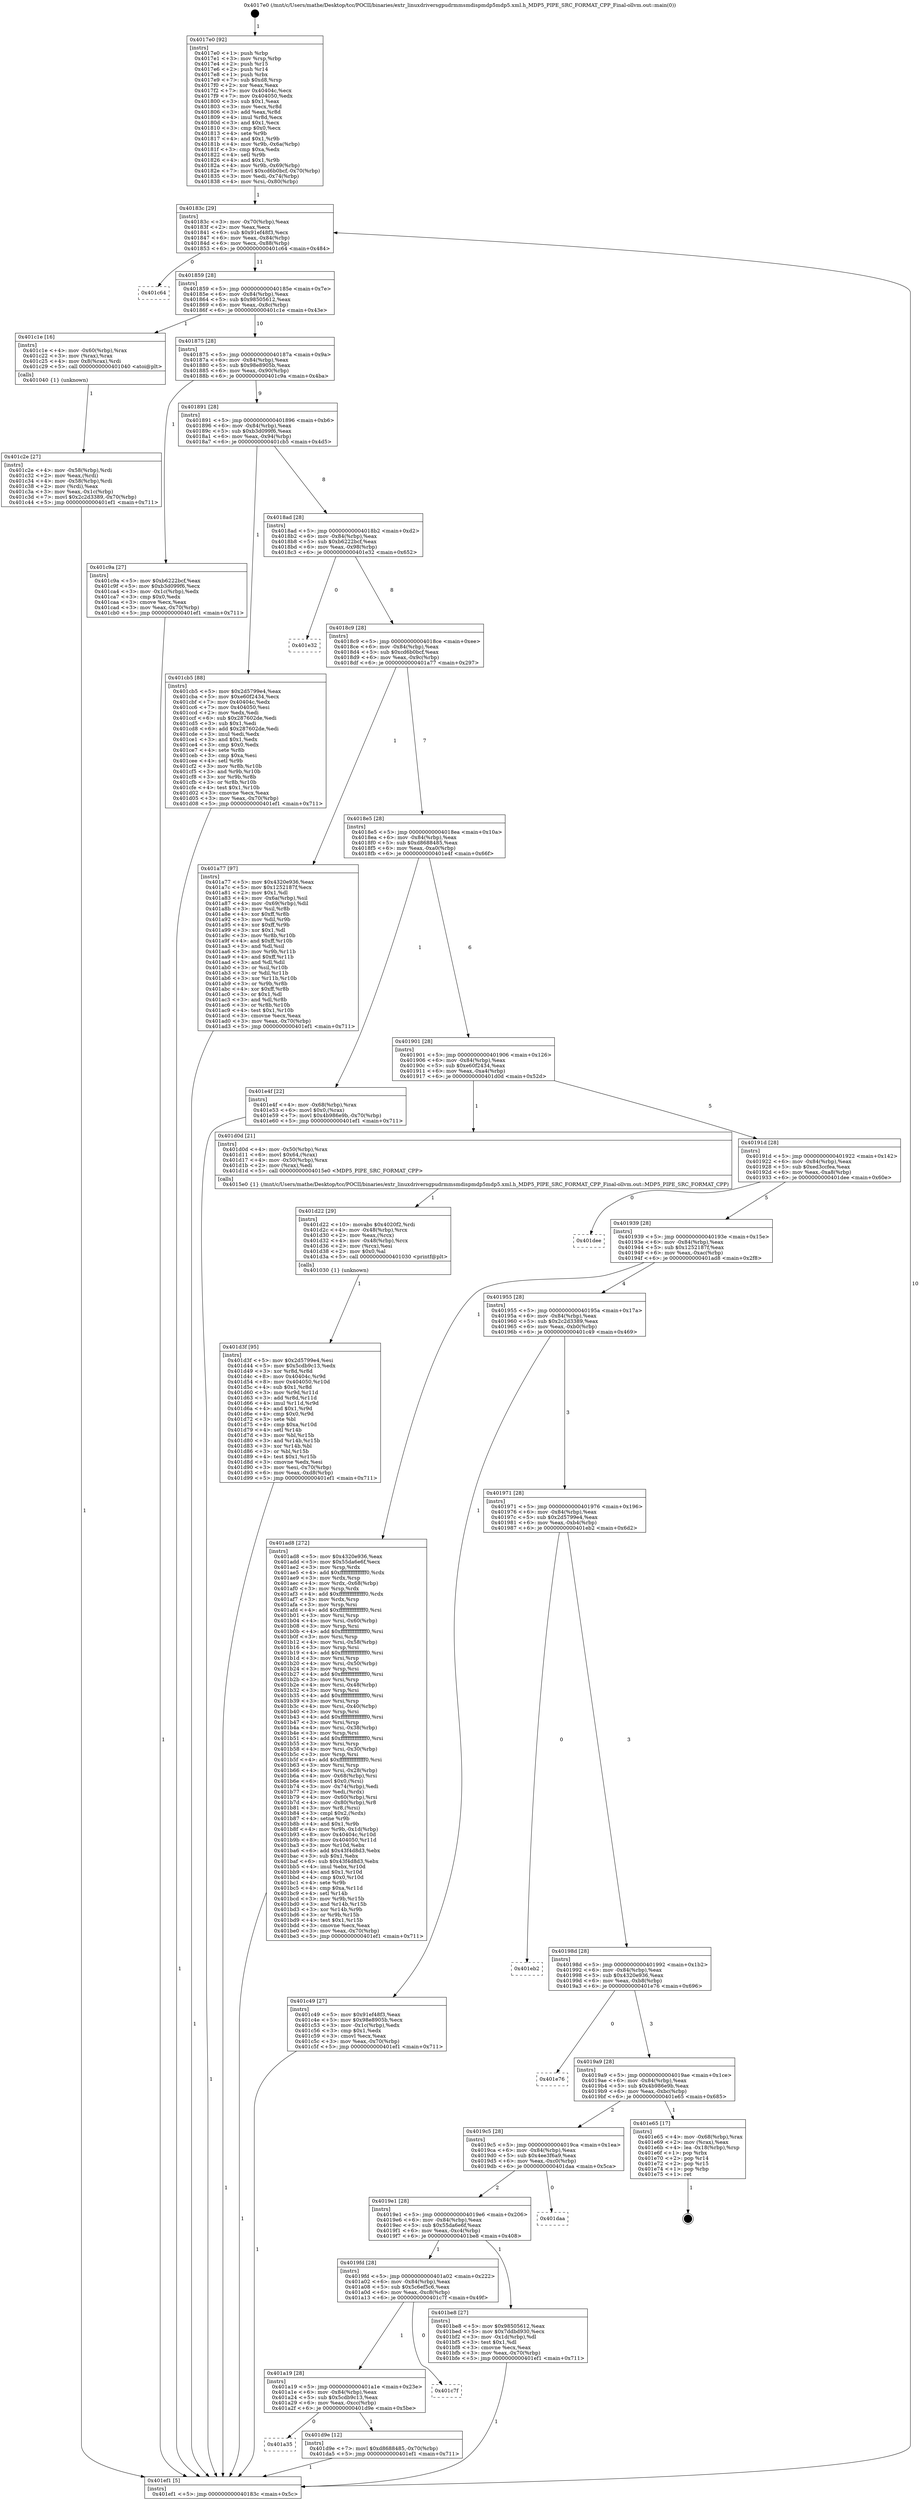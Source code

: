 digraph "0x4017e0" {
  label = "0x4017e0 (/mnt/c/Users/mathe/Desktop/tcc/POCII/binaries/extr_linuxdriversgpudrmmsmdispmdp5mdp5.xml.h_MDP5_PIPE_SRC_FORMAT_CPP_Final-ollvm.out::main(0))"
  labelloc = "t"
  node[shape=record]

  Entry [label="",width=0.3,height=0.3,shape=circle,fillcolor=black,style=filled]
  "0x40183c" [label="{
     0x40183c [29]\l
     | [instrs]\l
     &nbsp;&nbsp;0x40183c \<+3\>: mov -0x70(%rbp),%eax\l
     &nbsp;&nbsp;0x40183f \<+2\>: mov %eax,%ecx\l
     &nbsp;&nbsp;0x401841 \<+6\>: sub $0x91ef48f3,%ecx\l
     &nbsp;&nbsp;0x401847 \<+6\>: mov %eax,-0x84(%rbp)\l
     &nbsp;&nbsp;0x40184d \<+6\>: mov %ecx,-0x88(%rbp)\l
     &nbsp;&nbsp;0x401853 \<+6\>: je 0000000000401c64 \<main+0x484\>\l
  }"]
  "0x401c64" [label="{
     0x401c64\l
  }", style=dashed]
  "0x401859" [label="{
     0x401859 [28]\l
     | [instrs]\l
     &nbsp;&nbsp;0x401859 \<+5\>: jmp 000000000040185e \<main+0x7e\>\l
     &nbsp;&nbsp;0x40185e \<+6\>: mov -0x84(%rbp),%eax\l
     &nbsp;&nbsp;0x401864 \<+5\>: sub $0x98505612,%eax\l
     &nbsp;&nbsp;0x401869 \<+6\>: mov %eax,-0x8c(%rbp)\l
     &nbsp;&nbsp;0x40186f \<+6\>: je 0000000000401c1e \<main+0x43e\>\l
  }"]
  Exit [label="",width=0.3,height=0.3,shape=circle,fillcolor=black,style=filled,peripheries=2]
  "0x401c1e" [label="{
     0x401c1e [16]\l
     | [instrs]\l
     &nbsp;&nbsp;0x401c1e \<+4\>: mov -0x60(%rbp),%rax\l
     &nbsp;&nbsp;0x401c22 \<+3\>: mov (%rax),%rax\l
     &nbsp;&nbsp;0x401c25 \<+4\>: mov 0x8(%rax),%rdi\l
     &nbsp;&nbsp;0x401c29 \<+5\>: call 0000000000401040 \<atoi@plt\>\l
     | [calls]\l
     &nbsp;&nbsp;0x401040 \{1\} (unknown)\l
  }"]
  "0x401875" [label="{
     0x401875 [28]\l
     | [instrs]\l
     &nbsp;&nbsp;0x401875 \<+5\>: jmp 000000000040187a \<main+0x9a\>\l
     &nbsp;&nbsp;0x40187a \<+6\>: mov -0x84(%rbp),%eax\l
     &nbsp;&nbsp;0x401880 \<+5\>: sub $0x98e8905b,%eax\l
     &nbsp;&nbsp;0x401885 \<+6\>: mov %eax,-0x90(%rbp)\l
     &nbsp;&nbsp;0x40188b \<+6\>: je 0000000000401c9a \<main+0x4ba\>\l
  }"]
  "0x401a35" [label="{
     0x401a35\l
  }", style=dashed]
  "0x401c9a" [label="{
     0x401c9a [27]\l
     | [instrs]\l
     &nbsp;&nbsp;0x401c9a \<+5\>: mov $0xb6222bcf,%eax\l
     &nbsp;&nbsp;0x401c9f \<+5\>: mov $0xb3d099f6,%ecx\l
     &nbsp;&nbsp;0x401ca4 \<+3\>: mov -0x1c(%rbp),%edx\l
     &nbsp;&nbsp;0x401ca7 \<+3\>: cmp $0x0,%edx\l
     &nbsp;&nbsp;0x401caa \<+3\>: cmove %ecx,%eax\l
     &nbsp;&nbsp;0x401cad \<+3\>: mov %eax,-0x70(%rbp)\l
     &nbsp;&nbsp;0x401cb0 \<+5\>: jmp 0000000000401ef1 \<main+0x711\>\l
  }"]
  "0x401891" [label="{
     0x401891 [28]\l
     | [instrs]\l
     &nbsp;&nbsp;0x401891 \<+5\>: jmp 0000000000401896 \<main+0xb6\>\l
     &nbsp;&nbsp;0x401896 \<+6\>: mov -0x84(%rbp),%eax\l
     &nbsp;&nbsp;0x40189c \<+5\>: sub $0xb3d099f6,%eax\l
     &nbsp;&nbsp;0x4018a1 \<+6\>: mov %eax,-0x94(%rbp)\l
     &nbsp;&nbsp;0x4018a7 \<+6\>: je 0000000000401cb5 \<main+0x4d5\>\l
  }"]
  "0x401d9e" [label="{
     0x401d9e [12]\l
     | [instrs]\l
     &nbsp;&nbsp;0x401d9e \<+7\>: movl $0xd8688485,-0x70(%rbp)\l
     &nbsp;&nbsp;0x401da5 \<+5\>: jmp 0000000000401ef1 \<main+0x711\>\l
  }"]
  "0x401cb5" [label="{
     0x401cb5 [88]\l
     | [instrs]\l
     &nbsp;&nbsp;0x401cb5 \<+5\>: mov $0x2d5799e4,%eax\l
     &nbsp;&nbsp;0x401cba \<+5\>: mov $0xe60f2434,%ecx\l
     &nbsp;&nbsp;0x401cbf \<+7\>: mov 0x40404c,%edx\l
     &nbsp;&nbsp;0x401cc6 \<+7\>: mov 0x404050,%esi\l
     &nbsp;&nbsp;0x401ccd \<+2\>: mov %edx,%edi\l
     &nbsp;&nbsp;0x401ccf \<+6\>: sub $0x287602de,%edi\l
     &nbsp;&nbsp;0x401cd5 \<+3\>: sub $0x1,%edi\l
     &nbsp;&nbsp;0x401cd8 \<+6\>: add $0x287602de,%edi\l
     &nbsp;&nbsp;0x401cde \<+3\>: imul %edi,%edx\l
     &nbsp;&nbsp;0x401ce1 \<+3\>: and $0x1,%edx\l
     &nbsp;&nbsp;0x401ce4 \<+3\>: cmp $0x0,%edx\l
     &nbsp;&nbsp;0x401ce7 \<+4\>: sete %r8b\l
     &nbsp;&nbsp;0x401ceb \<+3\>: cmp $0xa,%esi\l
     &nbsp;&nbsp;0x401cee \<+4\>: setl %r9b\l
     &nbsp;&nbsp;0x401cf2 \<+3\>: mov %r8b,%r10b\l
     &nbsp;&nbsp;0x401cf5 \<+3\>: and %r9b,%r10b\l
     &nbsp;&nbsp;0x401cf8 \<+3\>: xor %r9b,%r8b\l
     &nbsp;&nbsp;0x401cfb \<+3\>: or %r8b,%r10b\l
     &nbsp;&nbsp;0x401cfe \<+4\>: test $0x1,%r10b\l
     &nbsp;&nbsp;0x401d02 \<+3\>: cmovne %ecx,%eax\l
     &nbsp;&nbsp;0x401d05 \<+3\>: mov %eax,-0x70(%rbp)\l
     &nbsp;&nbsp;0x401d08 \<+5\>: jmp 0000000000401ef1 \<main+0x711\>\l
  }"]
  "0x4018ad" [label="{
     0x4018ad [28]\l
     | [instrs]\l
     &nbsp;&nbsp;0x4018ad \<+5\>: jmp 00000000004018b2 \<main+0xd2\>\l
     &nbsp;&nbsp;0x4018b2 \<+6\>: mov -0x84(%rbp),%eax\l
     &nbsp;&nbsp;0x4018b8 \<+5\>: sub $0xb6222bcf,%eax\l
     &nbsp;&nbsp;0x4018bd \<+6\>: mov %eax,-0x98(%rbp)\l
     &nbsp;&nbsp;0x4018c3 \<+6\>: je 0000000000401e32 \<main+0x652\>\l
  }"]
  "0x401a19" [label="{
     0x401a19 [28]\l
     | [instrs]\l
     &nbsp;&nbsp;0x401a19 \<+5\>: jmp 0000000000401a1e \<main+0x23e\>\l
     &nbsp;&nbsp;0x401a1e \<+6\>: mov -0x84(%rbp),%eax\l
     &nbsp;&nbsp;0x401a24 \<+5\>: sub $0x5cdb9c13,%eax\l
     &nbsp;&nbsp;0x401a29 \<+6\>: mov %eax,-0xcc(%rbp)\l
     &nbsp;&nbsp;0x401a2f \<+6\>: je 0000000000401d9e \<main+0x5be\>\l
  }"]
  "0x401e32" [label="{
     0x401e32\l
  }", style=dashed]
  "0x4018c9" [label="{
     0x4018c9 [28]\l
     | [instrs]\l
     &nbsp;&nbsp;0x4018c9 \<+5\>: jmp 00000000004018ce \<main+0xee\>\l
     &nbsp;&nbsp;0x4018ce \<+6\>: mov -0x84(%rbp),%eax\l
     &nbsp;&nbsp;0x4018d4 \<+5\>: sub $0xcd6b0bcf,%eax\l
     &nbsp;&nbsp;0x4018d9 \<+6\>: mov %eax,-0x9c(%rbp)\l
     &nbsp;&nbsp;0x4018df \<+6\>: je 0000000000401a77 \<main+0x297\>\l
  }"]
  "0x401c7f" [label="{
     0x401c7f\l
  }", style=dashed]
  "0x401a77" [label="{
     0x401a77 [97]\l
     | [instrs]\l
     &nbsp;&nbsp;0x401a77 \<+5\>: mov $0x4320e936,%eax\l
     &nbsp;&nbsp;0x401a7c \<+5\>: mov $0x1252187f,%ecx\l
     &nbsp;&nbsp;0x401a81 \<+2\>: mov $0x1,%dl\l
     &nbsp;&nbsp;0x401a83 \<+4\>: mov -0x6a(%rbp),%sil\l
     &nbsp;&nbsp;0x401a87 \<+4\>: mov -0x69(%rbp),%dil\l
     &nbsp;&nbsp;0x401a8b \<+3\>: mov %sil,%r8b\l
     &nbsp;&nbsp;0x401a8e \<+4\>: xor $0xff,%r8b\l
     &nbsp;&nbsp;0x401a92 \<+3\>: mov %dil,%r9b\l
     &nbsp;&nbsp;0x401a95 \<+4\>: xor $0xff,%r9b\l
     &nbsp;&nbsp;0x401a99 \<+3\>: xor $0x1,%dl\l
     &nbsp;&nbsp;0x401a9c \<+3\>: mov %r8b,%r10b\l
     &nbsp;&nbsp;0x401a9f \<+4\>: and $0xff,%r10b\l
     &nbsp;&nbsp;0x401aa3 \<+3\>: and %dl,%sil\l
     &nbsp;&nbsp;0x401aa6 \<+3\>: mov %r9b,%r11b\l
     &nbsp;&nbsp;0x401aa9 \<+4\>: and $0xff,%r11b\l
     &nbsp;&nbsp;0x401aad \<+3\>: and %dl,%dil\l
     &nbsp;&nbsp;0x401ab0 \<+3\>: or %sil,%r10b\l
     &nbsp;&nbsp;0x401ab3 \<+3\>: or %dil,%r11b\l
     &nbsp;&nbsp;0x401ab6 \<+3\>: xor %r11b,%r10b\l
     &nbsp;&nbsp;0x401ab9 \<+3\>: or %r9b,%r8b\l
     &nbsp;&nbsp;0x401abc \<+4\>: xor $0xff,%r8b\l
     &nbsp;&nbsp;0x401ac0 \<+3\>: or $0x1,%dl\l
     &nbsp;&nbsp;0x401ac3 \<+3\>: and %dl,%r8b\l
     &nbsp;&nbsp;0x401ac6 \<+3\>: or %r8b,%r10b\l
     &nbsp;&nbsp;0x401ac9 \<+4\>: test $0x1,%r10b\l
     &nbsp;&nbsp;0x401acd \<+3\>: cmovne %ecx,%eax\l
     &nbsp;&nbsp;0x401ad0 \<+3\>: mov %eax,-0x70(%rbp)\l
     &nbsp;&nbsp;0x401ad3 \<+5\>: jmp 0000000000401ef1 \<main+0x711\>\l
  }"]
  "0x4018e5" [label="{
     0x4018e5 [28]\l
     | [instrs]\l
     &nbsp;&nbsp;0x4018e5 \<+5\>: jmp 00000000004018ea \<main+0x10a\>\l
     &nbsp;&nbsp;0x4018ea \<+6\>: mov -0x84(%rbp),%eax\l
     &nbsp;&nbsp;0x4018f0 \<+5\>: sub $0xd8688485,%eax\l
     &nbsp;&nbsp;0x4018f5 \<+6\>: mov %eax,-0xa0(%rbp)\l
     &nbsp;&nbsp;0x4018fb \<+6\>: je 0000000000401e4f \<main+0x66f\>\l
  }"]
  "0x401ef1" [label="{
     0x401ef1 [5]\l
     | [instrs]\l
     &nbsp;&nbsp;0x401ef1 \<+5\>: jmp 000000000040183c \<main+0x5c\>\l
  }"]
  "0x4017e0" [label="{
     0x4017e0 [92]\l
     | [instrs]\l
     &nbsp;&nbsp;0x4017e0 \<+1\>: push %rbp\l
     &nbsp;&nbsp;0x4017e1 \<+3\>: mov %rsp,%rbp\l
     &nbsp;&nbsp;0x4017e4 \<+2\>: push %r15\l
     &nbsp;&nbsp;0x4017e6 \<+2\>: push %r14\l
     &nbsp;&nbsp;0x4017e8 \<+1\>: push %rbx\l
     &nbsp;&nbsp;0x4017e9 \<+7\>: sub $0xd8,%rsp\l
     &nbsp;&nbsp;0x4017f0 \<+2\>: xor %eax,%eax\l
     &nbsp;&nbsp;0x4017f2 \<+7\>: mov 0x40404c,%ecx\l
     &nbsp;&nbsp;0x4017f9 \<+7\>: mov 0x404050,%edx\l
     &nbsp;&nbsp;0x401800 \<+3\>: sub $0x1,%eax\l
     &nbsp;&nbsp;0x401803 \<+3\>: mov %ecx,%r8d\l
     &nbsp;&nbsp;0x401806 \<+3\>: add %eax,%r8d\l
     &nbsp;&nbsp;0x401809 \<+4\>: imul %r8d,%ecx\l
     &nbsp;&nbsp;0x40180d \<+3\>: and $0x1,%ecx\l
     &nbsp;&nbsp;0x401810 \<+3\>: cmp $0x0,%ecx\l
     &nbsp;&nbsp;0x401813 \<+4\>: sete %r9b\l
     &nbsp;&nbsp;0x401817 \<+4\>: and $0x1,%r9b\l
     &nbsp;&nbsp;0x40181b \<+4\>: mov %r9b,-0x6a(%rbp)\l
     &nbsp;&nbsp;0x40181f \<+3\>: cmp $0xa,%edx\l
     &nbsp;&nbsp;0x401822 \<+4\>: setl %r9b\l
     &nbsp;&nbsp;0x401826 \<+4\>: and $0x1,%r9b\l
     &nbsp;&nbsp;0x40182a \<+4\>: mov %r9b,-0x69(%rbp)\l
     &nbsp;&nbsp;0x40182e \<+7\>: movl $0xcd6b0bcf,-0x70(%rbp)\l
     &nbsp;&nbsp;0x401835 \<+3\>: mov %edi,-0x74(%rbp)\l
     &nbsp;&nbsp;0x401838 \<+4\>: mov %rsi,-0x80(%rbp)\l
  }"]
  "0x401d3f" [label="{
     0x401d3f [95]\l
     | [instrs]\l
     &nbsp;&nbsp;0x401d3f \<+5\>: mov $0x2d5799e4,%esi\l
     &nbsp;&nbsp;0x401d44 \<+5\>: mov $0x5cdb9c13,%edx\l
     &nbsp;&nbsp;0x401d49 \<+3\>: xor %r8d,%r8d\l
     &nbsp;&nbsp;0x401d4c \<+8\>: mov 0x40404c,%r9d\l
     &nbsp;&nbsp;0x401d54 \<+8\>: mov 0x404050,%r10d\l
     &nbsp;&nbsp;0x401d5c \<+4\>: sub $0x1,%r8d\l
     &nbsp;&nbsp;0x401d60 \<+3\>: mov %r9d,%r11d\l
     &nbsp;&nbsp;0x401d63 \<+3\>: add %r8d,%r11d\l
     &nbsp;&nbsp;0x401d66 \<+4\>: imul %r11d,%r9d\l
     &nbsp;&nbsp;0x401d6a \<+4\>: and $0x1,%r9d\l
     &nbsp;&nbsp;0x401d6e \<+4\>: cmp $0x0,%r9d\l
     &nbsp;&nbsp;0x401d72 \<+3\>: sete %bl\l
     &nbsp;&nbsp;0x401d75 \<+4\>: cmp $0xa,%r10d\l
     &nbsp;&nbsp;0x401d79 \<+4\>: setl %r14b\l
     &nbsp;&nbsp;0x401d7d \<+3\>: mov %bl,%r15b\l
     &nbsp;&nbsp;0x401d80 \<+3\>: and %r14b,%r15b\l
     &nbsp;&nbsp;0x401d83 \<+3\>: xor %r14b,%bl\l
     &nbsp;&nbsp;0x401d86 \<+3\>: or %bl,%r15b\l
     &nbsp;&nbsp;0x401d89 \<+4\>: test $0x1,%r15b\l
     &nbsp;&nbsp;0x401d8d \<+3\>: cmovne %edx,%esi\l
     &nbsp;&nbsp;0x401d90 \<+3\>: mov %esi,-0x70(%rbp)\l
     &nbsp;&nbsp;0x401d93 \<+6\>: mov %eax,-0xd8(%rbp)\l
     &nbsp;&nbsp;0x401d99 \<+5\>: jmp 0000000000401ef1 \<main+0x711\>\l
  }"]
  "0x401e4f" [label="{
     0x401e4f [22]\l
     | [instrs]\l
     &nbsp;&nbsp;0x401e4f \<+4\>: mov -0x68(%rbp),%rax\l
     &nbsp;&nbsp;0x401e53 \<+6\>: movl $0x0,(%rax)\l
     &nbsp;&nbsp;0x401e59 \<+7\>: movl $0x4b986e9b,-0x70(%rbp)\l
     &nbsp;&nbsp;0x401e60 \<+5\>: jmp 0000000000401ef1 \<main+0x711\>\l
  }"]
  "0x401901" [label="{
     0x401901 [28]\l
     | [instrs]\l
     &nbsp;&nbsp;0x401901 \<+5\>: jmp 0000000000401906 \<main+0x126\>\l
     &nbsp;&nbsp;0x401906 \<+6\>: mov -0x84(%rbp),%eax\l
     &nbsp;&nbsp;0x40190c \<+5\>: sub $0xe60f2434,%eax\l
     &nbsp;&nbsp;0x401911 \<+6\>: mov %eax,-0xa4(%rbp)\l
     &nbsp;&nbsp;0x401917 \<+6\>: je 0000000000401d0d \<main+0x52d\>\l
  }"]
  "0x401d22" [label="{
     0x401d22 [29]\l
     | [instrs]\l
     &nbsp;&nbsp;0x401d22 \<+10\>: movabs $0x4020f2,%rdi\l
     &nbsp;&nbsp;0x401d2c \<+4\>: mov -0x48(%rbp),%rcx\l
     &nbsp;&nbsp;0x401d30 \<+2\>: mov %eax,(%rcx)\l
     &nbsp;&nbsp;0x401d32 \<+4\>: mov -0x48(%rbp),%rcx\l
     &nbsp;&nbsp;0x401d36 \<+2\>: mov (%rcx),%esi\l
     &nbsp;&nbsp;0x401d38 \<+2\>: mov $0x0,%al\l
     &nbsp;&nbsp;0x401d3a \<+5\>: call 0000000000401030 \<printf@plt\>\l
     | [calls]\l
     &nbsp;&nbsp;0x401030 \{1\} (unknown)\l
  }"]
  "0x401d0d" [label="{
     0x401d0d [21]\l
     | [instrs]\l
     &nbsp;&nbsp;0x401d0d \<+4\>: mov -0x50(%rbp),%rax\l
     &nbsp;&nbsp;0x401d11 \<+6\>: movl $0x64,(%rax)\l
     &nbsp;&nbsp;0x401d17 \<+4\>: mov -0x50(%rbp),%rax\l
     &nbsp;&nbsp;0x401d1b \<+2\>: mov (%rax),%edi\l
     &nbsp;&nbsp;0x401d1d \<+5\>: call 00000000004015e0 \<MDP5_PIPE_SRC_FORMAT_CPP\>\l
     | [calls]\l
     &nbsp;&nbsp;0x4015e0 \{1\} (/mnt/c/Users/mathe/Desktop/tcc/POCII/binaries/extr_linuxdriversgpudrmmsmdispmdp5mdp5.xml.h_MDP5_PIPE_SRC_FORMAT_CPP_Final-ollvm.out::MDP5_PIPE_SRC_FORMAT_CPP)\l
  }"]
  "0x40191d" [label="{
     0x40191d [28]\l
     | [instrs]\l
     &nbsp;&nbsp;0x40191d \<+5\>: jmp 0000000000401922 \<main+0x142\>\l
     &nbsp;&nbsp;0x401922 \<+6\>: mov -0x84(%rbp),%eax\l
     &nbsp;&nbsp;0x401928 \<+5\>: sub $0xed3ccfea,%eax\l
     &nbsp;&nbsp;0x40192d \<+6\>: mov %eax,-0xa8(%rbp)\l
     &nbsp;&nbsp;0x401933 \<+6\>: je 0000000000401dee \<main+0x60e\>\l
  }"]
  "0x401c2e" [label="{
     0x401c2e [27]\l
     | [instrs]\l
     &nbsp;&nbsp;0x401c2e \<+4\>: mov -0x58(%rbp),%rdi\l
     &nbsp;&nbsp;0x401c32 \<+2\>: mov %eax,(%rdi)\l
     &nbsp;&nbsp;0x401c34 \<+4\>: mov -0x58(%rbp),%rdi\l
     &nbsp;&nbsp;0x401c38 \<+2\>: mov (%rdi),%eax\l
     &nbsp;&nbsp;0x401c3a \<+3\>: mov %eax,-0x1c(%rbp)\l
     &nbsp;&nbsp;0x401c3d \<+7\>: movl $0x2c2d3389,-0x70(%rbp)\l
     &nbsp;&nbsp;0x401c44 \<+5\>: jmp 0000000000401ef1 \<main+0x711\>\l
  }"]
  "0x401dee" [label="{
     0x401dee\l
  }", style=dashed]
  "0x401939" [label="{
     0x401939 [28]\l
     | [instrs]\l
     &nbsp;&nbsp;0x401939 \<+5\>: jmp 000000000040193e \<main+0x15e\>\l
     &nbsp;&nbsp;0x40193e \<+6\>: mov -0x84(%rbp),%eax\l
     &nbsp;&nbsp;0x401944 \<+5\>: sub $0x1252187f,%eax\l
     &nbsp;&nbsp;0x401949 \<+6\>: mov %eax,-0xac(%rbp)\l
     &nbsp;&nbsp;0x40194f \<+6\>: je 0000000000401ad8 \<main+0x2f8\>\l
  }"]
  "0x4019fd" [label="{
     0x4019fd [28]\l
     | [instrs]\l
     &nbsp;&nbsp;0x4019fd \<+5\>: jmp 0000000000401a02 \<main+0x222\>\l
     &nbsp;&nbsp;0x401a02 \<+6\>: mov -0x84(%rbp),%eax\l
     &nbsp;&nbsp;0x401a08 \<+5\>: sub $0x5c6ef5c6,%eax\l
     &nbsp;&nbsp;0x401a0d \<+6\>: mov %eax,-0xc8(%rbp)\l
     &nbsp;&nbsp;0x401a13 \<+6\>: je 0000000000401c7f \<main+0x49f\>\l
  }"]
  "0x401ad8" [label="{
     0x401ad8 [272]\l
     | [instrs]\l
     &nbsp;&nbsp;0x401ad8 \<+5\>: mov $0x4320e936,%eax\l
     &nbsp;&nbsp;0x401add \<+5\>: mov $0x55da6e6f,%ecx\l
     &nbsp;&nbsp;0x401ae2 \<+3\>: mov %rsp,%rdx\l
     &nbsp;&nbsp;0x401ae5 \<+4\>: add $0xfffffffffffffff0,%rdx\l
     &nbsp;&nbsp;0x401ae9 \<+3\>: mov %rdx,%rsp\l
     &nbsp;&nbsp;0x401aec \<+4\>: mov %rdx,-0x68(%rbp)\l
     &nbsp;&nbsp;0x401af0 \<+3\>: mov %rsp,%rdx\l
     &nbsp;&nbsp;0x401af3 \<+4\>: add $0xfffffffffffffff0,%rdx\l
     &nbsp;&nbsp;0x401af7 \<+3\>: mov %rdx,%rsp\l
     &nbsp;&nbsp;0x401afa \<+3\>: mov %rsp,%rsi\l
     &nbsp;&nbsp;0x401afd \<+4\>: add $0xfffffffffffffff0,%rsi\l
     &nbsp;&nbsp;0x401b01 \<+3\>: mov %rsi,%rsp\l
     &nbsp;&nbsp;0x401b04 \<+4\>: mov %rsi,-0x60(%rbp)\l
     &nbsp;&nbsp;0x401b08 \<+3\>: mov %rsp,%rsi\l
     &nbsp;&nbsp;0x401b0b \<+4\>: add $0xfffffffffffffff0,%rsi\l
     &nbsp;&nbsp;0x401b0f \<+3\>: mov %rsi,%rsp\l
     &nbsp;&nbsp;0x401b12 \<+4\>: mov %rsi,-0x58(%rbp)\l
     &nbsp;&nbsp;0x401b16 \<+3\>: mov %rsp,%rsi\l
     &nbsp;&nbsp;0x401b19 \<+4\>: add $0xfffffffffffffff0,%rsi\l
     &nbsp;&nbsp;0x401b1d \<+3\>: mov %rsi,%rsp\l
     &nbsp;&nbsp;0x401b20 \<+4\>: mov %rsi,-0x50(%rbp)\l
     &nbsp;&nbsp;0x401b24 \<+3\>: mov %rsp,%rsi\l
     &nbsp;&nbsp;0x401b27 \<+4\>: add $0xfffffffffffffff0,%rsi\l
     &nbsp;&nbsp;0x401b2b \<+3\>: mov %rsi,%rsp\l
     &nbsp;&nbsp;0x401b2e \<+4\>: mov %rsi,-0x48(%rbp)\l
     &nbsp;&nbsp;0x401b32 \<+3\>: mov %rsp,%rsi\l
     &nbsp;&nbsp;0x401b35 \<+4\>: add $0xfffffffffffffff0,%rsi\l
     &nbsp;&nbsp;0x401b39 \<+3\>: mov %rsi,%rsp\l
     &nbsp;&nbsp;0x401b3c \<+4\>: mov %rsi,-0x40(%rbp)\l
     &nbsp;&nbsp;0x401b40 \<+3\>: mov %rsp,%rsi\l
     &nbsp;&nbsp;0x401b43 \<+4\>: add $0xfffffffffffffff0,%rsi\l
     &nbsp;&nbsp;0x401b47 \<+3\>: mov %rsi,%rsp\l
     &nbsp;&nbsp;0x401b4a \<+4\>: mov %rsi,-0x38(%rbp)\l
     &nbsp;&nbsp;0x401b4e \<+3\>: mov %rsp,%rsi\l
     &nbsp;&nbsp;0x401b51 \<+4\>: add $0xfffffffffffffff0,%rsi\l
     &nbsp;&nbsp;0x401b55 \<+3\>: mov %rsi,%rsp\l
     &nbsp;&nbsp;0x401b58 \<+4\>: mov %rsi,-0x30(%rbp)\l
     &nbsp;&nbsp;0x401b5c \<+3\>: mov %rsp,%rsi\l
     &nbsp;&nbsp;0x401b5f \<+4\>: add $0xfffffffffffffff0,%rsi\l
     &nbsp;&nbsp;0x401b63 \<+3\>: mov %rsi,%rsp\l
     &nbsp;&nbsp;0x401b66 \<+4\>: mov %rsi,-0x28(%rbp)\l
     &nbsp;&nbsp;0x401b6a \<+4\>: mov -0x68(%rbp),%rsi\l
     &nbsp;&nbsp;0x401b6e \<+6\>: movl $0x0,(%rsi)\l
     &nbsp;&nbsp;0x401b74 \<+3\>: mov -0x74(%rbp),%edi\l
     &nbsp;&nbsp;0x401b77 \<+2\>: mov %edi,(%rdx)\l
     &nbsp;&nbsp;0x401b79 \<+4\>: mov -0x60(%rbp),%rsi\l
     &nbsp;&nbsp;0x401b7d \<+4\>: mov -0x80(%rbp),%r8\l
     &nbsp;&nbsp;0x401b81 \<+3\>: mov %r8,(%rsi)\l
     &nbsp;&nbsp;0x401b84 \<+3\>: cmpl $0x2,(%rdx)\l
     &nbsp;&nbsp;0x401b87 \<+4\>: setne %r9b\l
     &nbsp;&nbsp;0x401b8b \<+4\>: and $0x1,%r9b\l
     &nbsp;&nbsp;0x401b8f \<+4\>: mov %r9b,-0x1d(%rbp)\l
     &nbsp;&nbsp;0x401b93 \<+8\>: mov 0x40404c,%r10d\l
     &nbsp;&nbsp;0x401b9b \<+8\>: mov 0x404050,%r11d\l
     &nbsp;&nbsp;0x401ba3 \<+3\>: mov %r10d,%ebx\l
     &nbsp;&nbsp;0x401ba6 \<+6\>: add $0x43f4d8d3,%ebx\l
     &nbsp;&nbsp;0x401bac \<+3\>: sub $0x1,%ebx\l
     &nbsp;&nbsp;0x401baf \<+6\>: sub $0x43f4d8d3,%ebx\l
     &nbsp;&nbsp;0x401bb5 \<+4\>: imul %ebx,%r10d\l
     &nbsp;&nbsp;0x401bb9 \<+4\>: and $0x1,%r10d\l
     &nbsp;&nbsp;0x401bbd \<+4\>: cmp $0x0,%r10d\l
     &nbsp;&nbsp;0x401bc1 \<+4\>: sete %r9b\l
     &nbsp;&nbsp;0x401bc5 \<+4\>: cmp $0xa,%r11d\l
     &nbsp;&nbsp;0x401bc9 \<+4\>: setl %r14b\l
     &nbsp;&nbsp;0x401bcd \<+3\>: mov %r9b,%r15b\l
     &nbsp;&nbsp;0x401bd0 \<+3\>: and %r14b,%r15b\l
     &nbsp;&nbsp;0x401bd3 \<+3\>: xor %r14b,%r9b\l
     &nbsp;&nbsp;0x401bd6 \<+3\>: or %r9b,%r15b\l
     &nbsp;&nbsp;0x401bd9 \<+4\>: test $0x1,%r15b\l
     &nbsp;&nbsp;0x401bdd \<+3\>: cmovne %ecx,%eax\l
     &nbsp;&nbsp;0x401be0 \<+3\>: mov %eax,-0x70(%rbp)\l
     &nbsp;&nbsp;0x401be3 \<+5\>: jmp 0000000000401ef1 \<main+0x711\>\l
  }"]
  "0x401955" [label="{
     0x401955 [28]\l
     | [instrs]\l
     &nbsp;&nbsp;0x401955 \<+5\>: jmp 000000000040195a \<main+0x17a\>\l
     &nbsp;&nbsp;0x40195a \<+6\>: mov -0x84(%rbp),%eax\l
     &nbsp;&nbsp;0x401960 \<+5\>: sub $0x2c2d3389,%eax\l
     &nbsp;&nbsp;0x401965 \<+6\>: mov %eax,-0xb0(%rbp)\l
     &nbsp;&nbsp;0x40196b \<+6\>: je 0000000000401c49 \<main+0x469\>\l
  }"]
  "0x401be8" [label="{
     0x401be8 [27]\l
     | [instrs]\l
     &nbsp;&nbsp;0x401be8 \<+5\>: mov $0x98505612,%eax\l
     &nbsp;&nbsp;0x401bed \<+5\>: mov $0x7ddbd930,%ecx\l
     &nbsp;&nbsp;0x401bf2 \<+3\>: mov -0x1d(%rbp),%dl\l
     &nbsp;&nbsp;0x401bf5 \<+3\>: test $0x1,%dl\l
     &nbsp;&nbsp;0x401bf8 \<+3\>: cmovne %ecx,%eax\l
     &nbsp;&nbsp;0x401bfb \<+3\>: mov %eax,-0x70(%rbp)\l
     &nbsp;&nbsp;0x401bfe \<+5\>: jmp 0000000000401ef1 \<main+0x711\>\l
  }"]
  "0x4019e1" [label="{
     0x4019e1 [28]\l
     | [instrs]\l
     &nbsp;&nbsp;0x4019e1 \<+5\>: jmp 00000000004019e6 \<main+0x206\>\l
     &nbsp;&nbsp;0x4019e6 \<+6\>: mov -0x84(%rbp),%eax\l
     &nbsp;&nbsp;0x4019ec \<+5\>: sub $0x55da6e6f,%eax\l
     &nbsp;&nbsp;0x4019f1 \<+6\>: mov %eax,-0xc4(%rbp)\l
     &nbsp;&nbsp;0x4019f7 \<+6\>: je 0000000000401be8 \<main+0x408\>\l
  }"]
  "0x401c49" [label="{
     0x401c49 [27]\l
     | [instrs]\l
     &nbsp;&nbsp;0x401c49 \<+5\>: mov $0x91ef48f3,%eax\l
     &nbsp;&nbsp;0x401c4e \<+5\>: mov $0x98e8905b,%ecx\l
     &nbsp;&nbsp;0x401c53 \<+3\>: mov -0x1c(%rbp),%edx\l
     &nbsp;&nbsp;0x401c56 \<+3\>: cmp $0x1,%edx\l
     &nbsp;&nbsp;0x401c59 \<+3\>: cmovl %ecx,%eax\l
     &nbsp;&nbsp;0x401c5c \<+3\>: mov %eax,-0x70(%rbp)\l
     &nbsp;&nbsp;0x401c5f \<+5\>: jmp 0000000000401ef1 \<main+0x711\>\l
  }"]
  "0x401971" [label="{
     0x401971 [28]\l
     | [instrs]\l
     &nbsp;&nbsp;0x401971 \<+5\>: jmp 0000000000401976 \<main+0x196\>\l
     &nbsp;&nbsp;0x401976 \<+6\>: mov -0x84(%rbp),%eax\l
     &nbsp;&nbsp;0x40197c \<+5\>: sub $0x2d5799e4,%eax\l
     &nbsp;&nbsp;0x401981 \<+6\>: mov %eax,-0xb4(%rbp)\l
     &nbsp;&nbsp;0x401987 \<+6\>: je 0000000000401eb2 \<main+0x6d2\>\l
  }"]
  "0x401daa" [label="{
     0x401daa\l
  }", style=dashed]
  "0x401eb2" [label="{
     0x401eb2\l
  }", style=dashed]
  "0x40198d" [label="{
     0x40198d [28]\l
     | [instrs]\l
     &nbsp;&nbsp;0x40198d \<+5\>: jmp 0000000000401992 \<main+0x1b2\>\l
     &nbsp;&nbsp;0x401992 \<+6\>: mov -0x84(%rbp),%eax\l
     &nbsp;&nbsp;0x401998 \<+5\>: sub $0x4320e936,%eax\l
     &nbsp;&nbsp;0x40199d \<+6\>: mov %eax,-0xb8(%rbp)\l
     &nbsp;&nbsp;0x4019a3 \<+6\>: je 0000000000401e76 \<main+0x696\>\l
  }"]
  "0x4019c5" [label="{
     0x4019c5 [28]\l
     | [instrs]\l
     &nbsp;&nbsp;0x4019c5 \<+5\>: jmp 00000000004019ca \<main+0x1ea\>\l
     &nbsp;&nbsp;0x4019ca \<+6\>: mov -0x84(%rbp),%eax\l
     &nbsp;&nbsp;0x4019d0 \<+5\>: sub $0x4ee3f6a9,%eax\l
     &nbsp;&nbsp;0x4019d5 \<+6\>: mov %eax,-0xc0(%rbp)\l
     &nbsp;&nbsp;0x4019db \<+6\>: je 0000000000401daa \<main+0x5ca\>\l
  }"]
  "0x401e76" [label="{
     0x401e76\l
  }", style=dashed]
  "0x4019a9" [label="{
     0x4019a9 [28]\l
     | [instrs]\l
     &nbsp;&nbsp;0x4019a9 \<+5\>: jmp 00000000004019ae \<main+0x1ce\>\l
     &nbsp;&nbsp;0x4019ae \<+6\>: mov -0x84(%rbp),%eax\l
     &nbsp;&nbsp;0x4019b4 \<+5\>: sub $0x4b986e9b,%eax\l
     &nbsp;&nbsp;0x4019b9 \<+6\>: mov %eax,-0xbc(%rbp)\l
     &nbsp;&nbsp;0x4019bf \<+6\>: je 0000000000401e65 \<main+0x685\>\l
  }"]
  "0x401e65" [label="{
     0x401e65 [17]\l
     | [instrs]\l
     &nbsp;&nbsp;0x401e65 \<+4\>: mov -0x68(%rbp),%rax\l
     &nbsp;&nbsp;0x401e69 \<+2\>: mov (%rax),%eax\l
     &nbsp;&nbsp;0x401e6b \<+4\>: lea -0x18(%rbp),%rsp\l
     &nbsp;&nbsp;0x401e6f \<+1\>: pop %rbx\l
     &nbsp;&nbsp;0x401e70 \<+2\>: pop %r14\l
     &nbsp;&nbsp;0x401e72 \<+2\>: pop %r15\l
     &nbsp;&nbsp;0x401e74 \<+1\>: pop %rbp\l
     &nbsp;&nbsp;0x401e75 \<+1\>: ret\l
  }"]
  Entry -> "0x4017e0" [label=" 1"]
  "0x40183c" -> "0x401c64" [label=" 0"]
  "0x40183c" -> "0x401859" [label=" 11"]
  "0x401e65" -> Exit [label=" 1"]
  "0x401859" -> "0x401c1e" [label=" 1"]
  "0x401859" -> "0x401875" [label=" 10"]
  "0x401e4f" -> "0x401ef1" [label=" 1"]
  "0x401875" -> "0x401c9a" [label=" 1"]
  "0x401875" -> "0x401891" [label=" 9"]
  "0x401d9e" -> "0x401ef1" [label=" 1"]
  "0x401891" -> "0x401cb5" [label=" 1"]
  "0x401891" -> "0x4018ad" [label=" 8"]
  "0x401a19" -> "0x401a35" [label=" 0"]
  "0x4018ad" -> "0x401e32" [label=" 0"]
  "0x4018ad" -> "0x4018c9" [label=" 8"]
  "0x401a19" -> "0x401d9e" [label=" 1"]
  "0x4018c9" -> "0x401a77" [label=" 1"]
  "0x4018c9" -> "0x4018e5" [label=" 7"]
  "0x401a77" -> "0x401ef1" [label=" 1"]
  "0x4017e0" -> "0x40183c" [label=" 1"]
  "0x401ef1" -> "0x40183c" [label=" 10"]
  "0x4019fd" -> "0x401a19" [label=" 1"]
  "0x4018e5" -> "0x401e4f" [label=" 1"]
  "0x4018e5" -> "0x401901" [label=" 6"]
  "0x4019fd" -> "0x401c7f" [label=" 0"]
  "0x401901" -> "0x401d0d" [label=" 1"]
  "0x401901" -> "0x40191d" [label=" 5"]
  "0x401d3f" -> "0x401ef1" [label=" 1"]
  "0x40191d" -> "0x401dee" [label=" 0"]
  "0x40191d" -> "0x401939" [label=" 5"]
  "0x401d22" -> "0x401d3f" [label=" 1"]
  "0x401939" -> "0x401ad8" [label=" 1"]
  "0x401939" -> "0x401955" [label=" 4"]
  "0x401d0d" -> "0x401d22" [label=" 1"]
  "0x401ad8" -> "0x401ef1" [label=" 1"]
  "0x401cb5" -> "0x401ef1" [label=" 1"]
  "0x401955" -> "0x401c49" [label=" 1"]
  "0x401955" -> "0x401971" [label=" 3"]
  "0x401c49" -> "0x401ef1" [label=" 1"]
  "0x401971" -> "0x401eb2" [label=" 0"]
  "0x401971" -> "0x40198d" [label=" 3"]
  "0x401c2e" -> "0x401ef1" [label=" 1"]
  "0x40198d" -> "0x401e76" [label=" 0"]
  "0x40198d" -> "0x4019a9" [label=" 3"]
  "0x401be8" -> "0x401ef1" [label=" 1"]
  "0x4019a9" -> "0x401e65" [label=" 1"]
  "0x4019a9" -> "0x4019c5" [label=" 2"]
  "0x401c1e" -> "0x401c2e" [label=" 1"]
  "0x4019c5" -> "0x401daa" [label=" 0"]
  "0x4019c5" -> "0x4019e1" [label=" 2"]
  "0x401c9a" -> "0x401ef1" [label=" 1"]
  "0x4019e1" -> "0x401be8" [label=" 1"]
  "0x4019e1" -> "0x4019fd" [label=" 1"]
}
